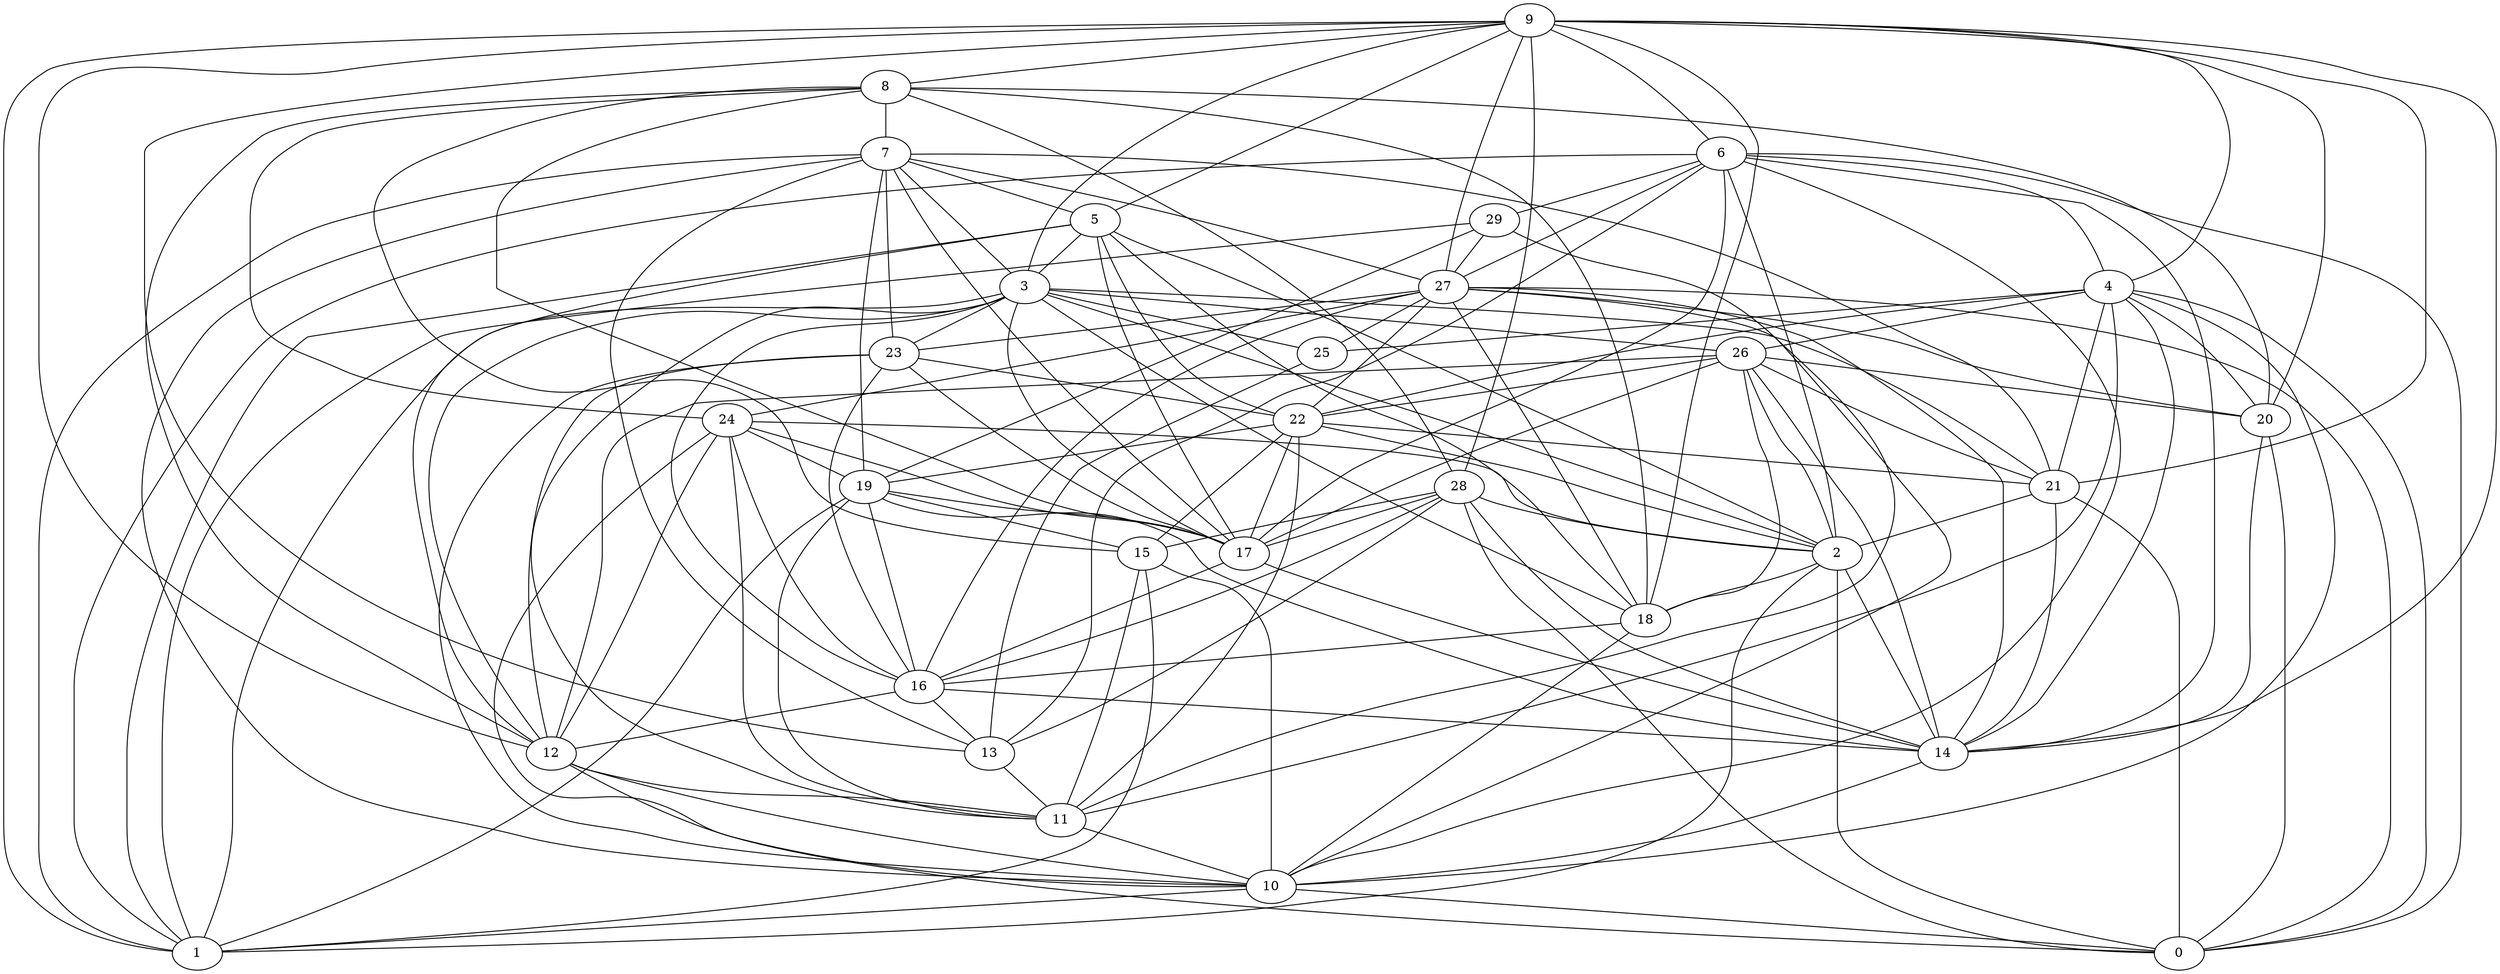 digraph GG_graph {

subgraph G_graph {
edge [color = black]
"13" -> "11" [dir = none]
"15" -> "10" [dir = none]
"15" -> "11" [dir = none]
"29" -> "11" [dir = none]
"29" -> "1" [dir = none]
"27" -> "25" [dir = none]
"27" -> "18" [dir = none]
"27" -> "0" [dir = none]
"27" -> "10" [dir = none]
"27" -> "22" [dir = none]
"19" -> "11" [dir = none]
"19" -> "17" [dir = none]
"19" -> "16" [dir = none]
"11" -> "10" [dir = none]
"24" -> "19" [dir = none]
"24" -> "2" [dir = none]
"24" -> "10" [dir = none]
"24" -> "17" [dir = none]
"24" -> "11" [dir = none]
"9" -> "21" [dir = none]
"9" -> "13" [dir = none]
"9" -> "14" [dir = none]
"9" -> "27" [dir = none]
"9" -> "4" [dir = none]
"9" -> "12" [dir = none]
"9" -> "6" [dir = none]
"22" -> "11" [dir = none]
"22" -> "21" [dir = none]
"17" -> "16" [dir = none]
"28" -> "15" [dir = none]
"28" -> "17" [dir = none]
"28" -> "16" [dir = none]
"28" -> "13" [dir = none]
"28" -> "14" [dir = none]
"10" -> "0" [dir = none]
"10" -> "1" [dir = none]
"7" -> "10" [dir = none]
"7" -> "17" [dir = none]
"7" -> "27" [dir = none]
"7" -> "3" [dir = none]
"7" -> "5" [dir = none]
"7" -> "21" [dir = none]
"16" -> "12" [dir = none]
"16" -> "14" [dir = none]
"6" -> "4" [dir = none]
"6" -> "13" [dir = none]
"6" -> "29" [dir = none]
"6" -> "0" [dir = none]
"6" -> "10" [dir = none]
"6" -> "1" [dir = none]
"6" -> "17" [dir = none]
"6" -> "2" [dir = none]
"3" -> "23" [dir = none]
"3" -> "17" [dir = none]
"3" -> "2" [dir = none]
"3" -> "11" [dir = none]
"8" -> "24" [dir = none]
"8" -> "28" [dir = none]
"8" -> "17" [dir = none]
"8" -> "18" [dir = none]
"26" -> "21" [dir = none]
"26" -> "2" [dir = none]
"26" -> "14" [dir = none]
"26" -> "20" [dir = none]
"26" -> "12" [dir = none]
"26" -> "18" [dir = none]
"4" -> "26" [dir = none]
"4" -> "22" [dir = none]
"4" -> "25" [dir = none]
"4" -> "0" [dir = none]
"4" -> "10" [dir = none]
"4" -> "11" [dir = none]
"4" -> "20" [dir = none]
"2" -> "14" [dir = none]
"2" -> "1" [dir = none]
"2" -> "18" [dir = none]
"2" -> "0" [dir = none]
"25" -> "13" [dir = none]
"23" -> "17" [dir = none]
"23" -> "16" [dir = none]
"20" -> "0" [dir = none]
"5" -> "17" [dir = none]
"5" -> "22" [dir = none]
"5" -> "18" [dir = none]
"5" -> "3" [dir = none]
"5" -> "1" [dir = none]
"5" -> "12" [dir = none]
"12" -> "11" [dir = none]
"23" -> "10" [dir = none]
"21" -> "2" [dir = none]
"29" -> "27" [dir = none]
"7" -> "19" [dir = none]
"3" -> "25" [dir = none]
"12" -> "10" [dir = none]
"16" -> "13" [dir = none]
"9" -> "1" [dir = none]
"23" -> "22" [dir = none]
"27" -> "16" [dir = none]
"3" -> "1" [dir = none]
"21" -> "0" [dir = none]
"9" -> "28" [dir = none]
"21" -> "14" [dir = none]
"8" -> "15" [dir = none]
"18" -> "16" [dir = none]
"9" -> "18" [dir = none]
"23" -> "12" [dir = none]
"9" -> "8" [dir = none]
"22" -> "15" [dir = none]
"14" -> "10" [dir = none]
"3" -> "26" [dir = none]
"26" -> "17" [dir = none]
"27" -> "14" [dir = none]
"4" -> "21" [dir = none]
"24" -> "12" [dir = none]
"18" -> "10" [dir = none]
"20" -> "14" [dir = none]
"4" -> "14" [dir = none]
"12" -> "0" [dir = none]
"22" -> "17" [dir = none]
"5" -> "2" [dir = none]
"22" -> "2" [dir = none]
"8" -> "7" [dir = none]
"9" -> "3" [dir = none]
"9" -> "20" [dir = none]
"7" -> "13" [dir = none]
"26" -> "22" [dir = none]
"8" -> "12" [dir = none]
"3" -> "16" [dir = none]
"28" -> "2" [dir = none]
"8" -> "20" [dir = none]
"19" -> "14" [dir = none]
"6" -> "27" [dir = none]
"27" -> "24" [dir = none]
"22" -> "19" [dir = none]
"29" -> "19" [dir = none]
"3" -> "18" [dir = none]
"3" -> "21" [dir = none]
"6" -> "14" [dir = none]
"7" -> "23" [dir = none]
"17" -> "14" [dir = none]
"27" -> "20" [dir = none]
"27" -> "23" [dir = none]
"19" -> "15" [dir = none]
"19" -> "1" [dir = none]
"15" -> "1" [dir = none]
"3" -> "12" [dir = none]
"9" -> "5" [dir = none]
"24" -> "16" [dir = none]
"28" -> "0" [dir = none]
"7" -> "1" [dir = none]
}

}
